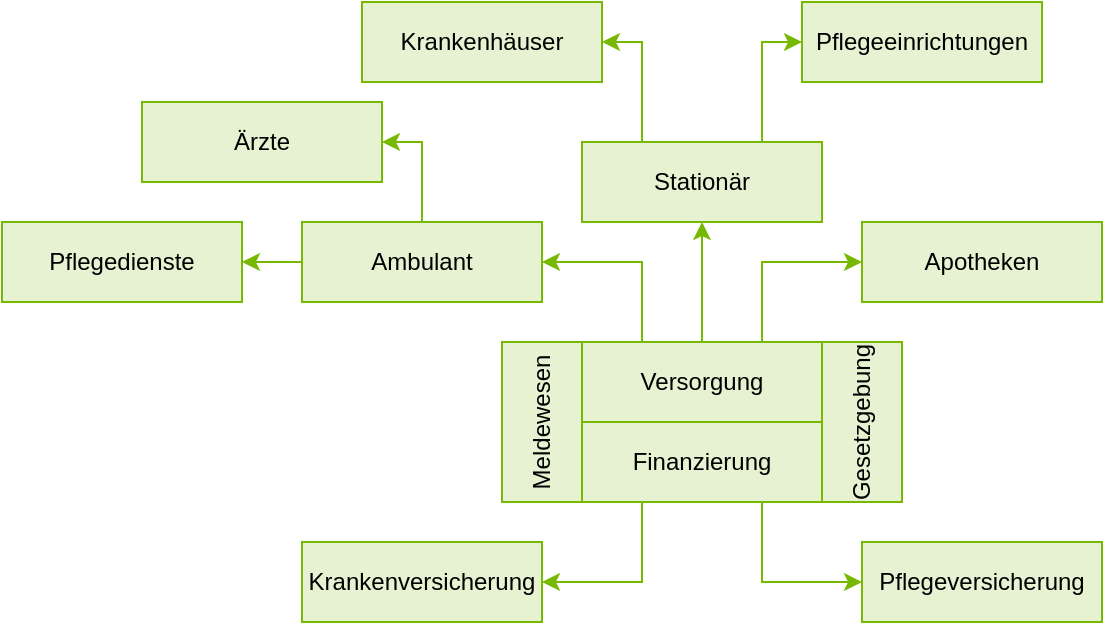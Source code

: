 <mxfile pages="1" version="11.2.8" type="github"><diagram id="JCUAJHui1cTqt_1yR6ed" name="Page-1"><mxGraphModel dx="1408" dy="707" grid="1" gridSize="10" guides="1" tooltips="1" connect="1" arrows="1" fold="1" page="1" pageScale="1" pageWidth="827" pageHeight="1169" math="0" shadow="0"><root><mxCell id="0"/><mxCell id="1" parent="0"/><mxCell id="AlCQmprM3-0Vt3tK8gpz-18" style="edgeStyle=orthogonalEdgeStyle;rounded=0;orthogonalLoop=1;jettySize=auto;html=1;exitX=0.5;exitY=0;exitDx=0;exitDy=0;entryX=0.5;entryY=1;entryDx=0;entryDy=0;fillColor=#60a917;strokeColor=#76B900;fontColor=#000000;" edge="1" parent="1" source="AlCQmprM3-0Vt3tK8gpz-1" target="AlCQmprM3-0Vt3tK8gpz-8"><mxGeometry relative="1" as="geometry"/></mxCell><mxCell id="AlCQmprM3-0Vt3tK8gpz-19" style="edgeStyle=orthogonalEdgeStyle;rounded=0;orthogonalLoop=1;jettySize=auto;html=1;exitX=0.25;exitY=0;exitDx=0;exitDy=0;entryX=1;entryY=0.5;entryDx=0;entryDy=0;fillColor=#60a917;strokeColor=#76B900;fontColor=#000000;" edge="1" parent="1" source="AlCQmprM3-0Vt3tK8gpz-1" target="AlCQmprM3-0Vt3tK8gpz-7"><mxGeometry relative="1" as="geometry"/></mxCell><mxCell id="AlCQmprM3-0Vt3tK8gpz-20" style="edgeStyle=orthogonalEdgeStyle;rounded=0;orthogonalLoop=1;jettySize=auto;html=1;exitX=0.75;exitY=0;exitDx=0;exitDy=0;entryX=0;entryY=0.5;entryDx=0;entryDy=0;fillColor=#60a917;strokeColor=#76B900;fontColor=#000000;" edge="1" parent="1" source="AlCQmprM3-0Vt3tK8gpz-1" target="AlCQmprM3-0Vt3tK8gpz-9"><mxGeometry relative="1" as="geometry"/></mxCell><mxCell id="AlCQmprM3-0Vt3tK8gpz-1" value="Versorgung" style="rounded=0;whiteSpace=wrap;html=1;fillColor=#e7f2d3;strokeColor=#76B900;fontColor=#000000;" vertex="1" parent="1"><mxGeometry x="340" y="220" width="120" height="40" as="geometry"/></mxCell><mxCell id="AlCQmprM3-0Vt3tK8gpz-16" style="edgeStyle=orthogonalEdgeStyle;rounded=0;orthogonalLoop=1;jettySize=auto;html=1;exitX=0.75;exitY=1;exitDx=0;exitDy=0;entryX=0;entryY=0.5;entryDx=0;entryDy=0;fillColor=#60a917;strokeColor=#76B900;fontColor=#000000;" edge="1" parent="1" source="AlCQmprM3-0Vt3tK8gpz-2" target="AlCQmprM3-0Vt3tK8gpz-5"><mxGeometry relative="1" as="geometry"/></mxCell><mxCell id="AlCQmprM3-0Vt3tK8gpz-17" style="edgeStyle=orthogonalEdgeStyle;rounded=0;orthogonalLoop=1;jettySize=auto;html=1;exitX=0.25;exitY=1;exitDx=0;exitDy=0;entryX=1;entryY=0.5;entryDx=0;entryDy=0;fillColor=#60a917;strokeColor=#76B900;fontColor=#000000;" edge="1" parent="1" source="AlCQmprM3-0Vt3tK8gpz-2" target="AlCQmprM3-0Vt3tK8gpz-4"><mxGeometry relative="1" as="geometry"/></mxCell><mxCell id="AlCQmprM3-0Vt3tK8gpz-2" value="Finanzierung" style="rounded=0;whiteSpace=wrap;html=1;fillColor=#e7f2d3;strokeColor=#76B900;fontColor=#000000;" vertex="1" parent="1"><mxGeometry x="340" y="260" width="120" height="40" as="geometry"/></mxCell><mxCell id="AlCQmprM3-0Vt3tK8gpz-4" value="Krankenversicherung" style="rounded=0;whiteSpace=wrap;html=1;fillColor=#e7f2d3;strokeColor=#76B900;fontColor=#000000;" vertex="1" parent="1"><mxGeometry x="200" y="320" width="120" height="40" as="geometry"/></mxCell><mxCell id="AlCQmprM3-0Vt3tK8gpz-5" value="Pflegeversicherung" style="rounded=0;whiteSpace=wrap;html=1;fillColor=#e7f2d3;strokeColor=#76B900;fontColor=#000000;" vertex="1" parent="1"><mxGeometry x="480" y="320" width="120" height="40" as="geometry"/></mxCell><mxCell id="AlCQmprM3-0Vt3tK8gpz-21" style="edgeStyle=orthogonalEdgeStyle;rounded=0;orthogonalLoop=1;jettySize=auto;html=1;exitX=0.5;exitY=0;exitDx=0;exitDy=0;entryX=1;entryY=0.5;entryDx=0;entryDy=0;fillColor=#60a917;strokeColor=#76B900;fontColor=#000000;" edge="1" parent="1" source="AlCQmprM3-0Vt3tK8gpz-7" target="AlCQmprM3-0Vt3tK8gpz-10"><mxGeometry relative="1" as="geometry"/></mxCell><mxCell id="AlCQmprM3-0Vt3tK8gpz-22" style="edgeStyle=orthogonalEdgeStyle;rounded=0;orthogonalLoop=1;jettySize=auto;html=1;exitX=0;exitY=0.5;exitDx=0;exitDy=0;entryX=1;entryY=0.5;entryDx=0;entryDy=0;fillColor=#60a917;strokeColor=#76B900;fontColor=#000000;" edge="1" parent="1" source="AlCQmprM3-0Vt3tK8gpz-7" target="AlCQmprM3-0Vt3tK8gpz-11"><mxGeometry relative="1" as="geometry"/></mxCell><mxCell id="AlCQmprM3-0Vt3tK8gpz-7" value="Ambulant" style="rounded=0;whiteSpace=wrap;html=1;fillColor=#e7f2d3;strokeColor=#76B900;fontColor=#000000;" vertex="1" parent="1"><mxGeometry x="200" y="160" width="120" height="40" as="geometry"/></mxCell><mxCell id="AlCQmprM3-0Vt3tK8gpz-23" style="edgeStyle=orthogonalEdgeStyle;rounded=0;orthogonalLoop=1;jettySize=auto;html=1;exitX=0.25;exitY=0;exitDx=0;exitDy=0;entryX=1;entryY=0.5;entryDx=0;entryDy=0;fillColor=#60a917;strokeColor=#76B900;fontColor=#000000;" edge="1" parent="1" source="AlCQmprM3-0Vt3tK8gpz-8" target="AlCQmprM3-0Vt3tK8gpz-12"><mxGeometry relative="1" as="geometry"/></mxCell><mxCell id="AlCQmprM3-0Vt3tK8gpz-24" style="edgeStyle=orthogonalEdgeStyle;rounded=0;orthogonalLoop=1;jettySize=auto;html=1;exitX=0.75;exitY=0;exitDx=0;exitDy=0;entryX=0;entryY=0.5;entryDx=0;entryDy=0;fillColor=#60a917;strokeColor=#76B900;fontColor=#000000;" edge="1" parent="1" source="AlCQmprM3-0Vt3tK8gpz-8" target="AlCQmprM3-0Vt3tK8gpz-13"><mxGeometry relative="1" as="geometry"/></mxCell><mxCell id="AlCQmprM3-0Vt3tK8gpz-8" value="Stationär" style="rounded=0;whiteSpace=wrap;html=1;fillColor=#e7f2d3;strokeColor=#76B900;fontColor=#000000;" vertex="1" parent="1"><mxGeometry x="340" y="120" width="120" height="40" as="geometry"/></mxCell><mxCell id="AlCQmprM3-0Vt3tK8gpz-9" value="Apotheken" style="rounded=0;whiteSpace=wrap;html=1;fillColor=#e7f2d3;strokeColor=#76B900;fontColor=#000000;" vertex="1" parent="1"><mxGeometry x="480" y="160" width="120" height="40" as="geometry"/></mxCell><mxCell id="AlCQmprM3-0Vt3tK8gpz-10" value="Ärzte" style="rounded=0;whiteSpace=wrap;html=1;fillColor=#e7f2d3;strokeColor=#76B900;fontColor=#000000;" vertex="1" parent="1"><mxGeometry x="120" y="100" width="120" height="40" as="geometry"/></mxCell><mxCell id="AlCQmprM3-0Vt3tK8gpz-11" value="Pflegedienste" style="rounded=0;whiteSpace=wrap;html=1;fillColor=#e7f2d3;strokeColor=#76B900;fontColor=#000000;" vertex="1" parent="1"><mxGeometry x="50" y="160" width="120" height="40" as="geometry"/></mxCell><mxCell id="AlCQmprM3-0Vt3tK8gpz-12" value="Krankenhäuser" style="rounded=0;whiteSpace=wrap;html=1;fillColor=#e7f2d3;strokeColor=#76B900;fontColor=#000000;" vertex="1" parent="1"><mxGeometry x="230" y="50" width="120" height="40" as="geometry"/></mxCell><mxCell id="AlCQmprM3-0Vt3tK8gpz-13" value="Pflegeeinrichtungen" style="rounded=0;whiteSpace=wrap;html=1;fillColor=#e7f2d3;strokeColor=#76B900;fontColor=#000000;" vertex="1" parent="1"><mxGeometry x="450" y="50" width="120" height="40" as="geometry"/></mxCell><mxCell id="AlCQmprM3-0Vt3tK8gpz-14" value="Meldewesen" style="rounded=0;whiteSpace=wrap;html=1;horizontal=0;fillColor=#e7f2d3;strokeColor=#76B900;fontColor=#000000;" vertex="1" parent="1"><mxGeometry x="300" y="220" width="40" height="80" as="geometry"/></mxCell><mxCell id="AlCQmprM3-0Vt3tK8gpz-15" value="Gesetzgebung" style="rounded=0;whiteSpace=wrap;html=1;horizontal=0;fillColor=#e7f2d3;strokeColor=#76B900;fontColor=#000000;" vertex="1" parent="1"><mxGeometry x="460" y="220" width="40" height="80" as="geometry"/></mxCell></root></mxGraphModel></diagram></mxfile>
